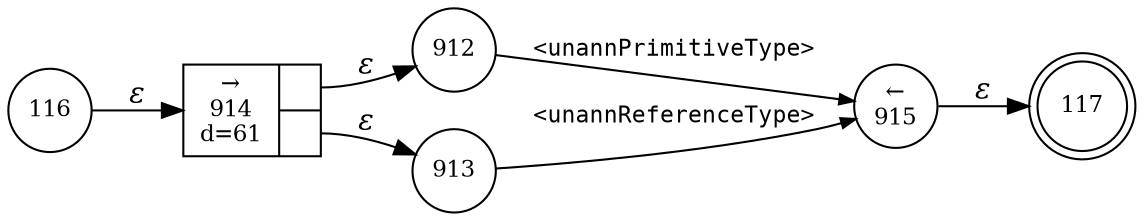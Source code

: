 digraph ATN {
rankdir=LR;
s117[fontsize=11, label="117", shape=doublecircle, fixedsize=true, width=.6];
s912[fontsize=11,label="912", shape=circle, fixedsize=true, width=.55, peripheries=1];
s913[fontsize=11,label="913", shape=circle, fixedsize=true, width=.55, peripheries=1];
s914[fontsize=11,label="{&rarr;\n914\nd=61|{<p0>|<p1>}}", shape=record, fixedsize=false, peripheries=1];
s915[fontsize=11,label="&larr;\n915", shape=circle, fixedsize=true, width=.55, peripheries=1];
s116[fontsize=11,label="116", shape=circle, fixedsize=true, width=.55, peripheries=1];
s116 -> s914 [fontname="Times-Italic", label="&epsilon;"];
s914:p0 -> s912 [fontname="Times-Italic", label="&epsilon;"];
s914:p1 -> s913 [fontname="Times-Italic", label="&epsilon;"];
s912 -> s915 [fontsize=11, fontname="Courier", arrowsize=.7, label = "<unannPrimitiveType>", arrowhead = normal];
s913 -> s915 [fontsize=11, fontname="Courier", arrowsize=.7, label = "<unannReferenceType>", arrowhead = normal];
s915 -> s117 [fontname="Times-Italic", label="&epsilon;"];
}